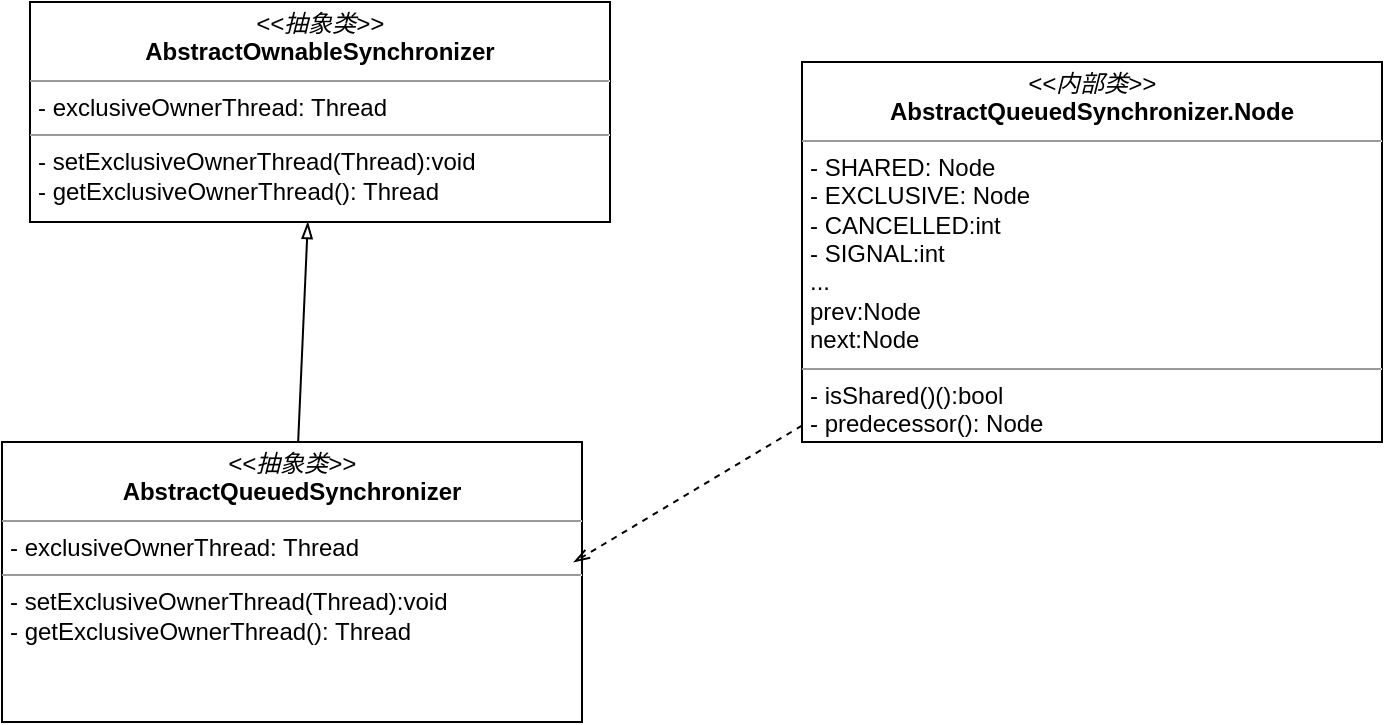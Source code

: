 <mxfile version="13.10.0" type="github">
  <diagram id="MU3LkrHhG0huVPVjn-0f" name="第 1 页">
    <mxGraphModel dx="868" dy="425" grid="1" gridSize="10" guides="1" tooltips="1" connect="1" arrows="1" fold="1" page="1" pageScale="1" pageWidth="827" pageHeight="1169" math="0" shadow="0">
      <root>
        <mxCell id="0" />
        <mxCell id="1" parent="0" />
        <mxCell id="mofK7MyqvyHUf5Rx0eA6-5" value="&lt;p style=&quot;margin: 0px ; margin-top: 4px ; text-align: center&quot;&gt;&lt;i&gt;&amp;lt;&amp;lt;抽象类&amp;gt;&amp;gt;&lt;/i&gt;&lt;br&gt;&lt;b&gt;AbstractOwnableSynchronizer&lt;/b&gt;&lt;br&gt;&lt;/p&gt;&lt;hr size=&quot;1&quot;&gt;&lt;p style=&quot;margin: 0px ; margin-left: 4px&quot;&gt;- exclusiveOwnerThread: Thread&lt;br&gt;&lt;/p&gt;&lt;hr size=&quot;1&quot;&gt;&lt;p style=&quot;margin: 0px ; margin-left: 4px&quot;&gt;- setExclusiveOwnerThread(Thread):void&lt;br&gt;- getExclusiveOwnerThread(): Thread&lt;/p&gt;" style="verticalAlign=top;align=left;overflow=fill;fontSize=12;fontFamily=Helvetica;html=1;" vertex="1" parent="1">
          <mxGeometry x="124" y="40" width="290" height="110" as="geometry" />
        </mxCell>
        <mxCell id="mofK7MyqvyHUf5Rx0eA6-7" style="rounded=0;orthogonalLoop=1;jettySize=auto;html=1;entryX=0.479;entryY=1;entryDx=0;entryDy=0;entryPerimeter=0;endArrow=blockThin;endFill=0;" edge="1" parent="1" source="mofK7MyqvyHUf5Rx0eA6-6" target="mofK7MyqvyHUf5Rx0eA6-5">
          <mxGeometry relative="1" as="geometry" />
        </mxCell>
        <mxCell id="mofK7MyqvyHUf5Rx0eA6-6" value="&lt;p style=&quot;margin: 0px ; margin-top: 4px ; text-align: center&quot;&gt;&lt;i&gt;&amp;lt;&amp;lt;抽象类&amp;gt;&amp;gt;&lt;/i&gt;&lt;br&gt;&lt;b&gt;AbstractQueuedSynchronizer&lt;/b&gt;&lt;br&gt;&lt;/p&gt;&lt;hr size=&quot;1&quot;&gt;&lt;p style=&quot;margin: 0px ; margin-left: 4px&quot;&gt;- exclusiveOwnerThread: Thread&lt;br&gt;&lt;/p&gt;&lt;hr size=&quot;1&quot;&gt;&lt;p style=&quot;margin: 0px ; margin-left: 4px&quot;&gt;- setExclusiveOwnerThread(Thread):void&lt;br&gt;- getExclusiveOwnerThread(): Thread&lt;/p&gt;" style="verticalAlign=top;align=left;overflow=fill;fontSize=12;fontFamily=Helvetica;html=1;" vertex="1" parent="1">
          <mxGeometry x="110" y="260" width="290" height="140" as="geometry" />
        </mxCell>
        <mxCell id="mofK7MyqvyHUf5Rx0eA6-9" style="rounded=0;orthogonalLoop=1;jettySize=auto;html=1;entryX=0.986;entryY=0.429;entryDx=0;entryDy=0;entryPerimeter=0;endArrow=openThin;endFill=0;dashed=1;" edge="1" parent="1" source="mofK7MyqvyHUf5Rx0eA6-8" target="mofK7MyqvyHUf5Rx0eA6-6">
          <mxGeometry relative="1" as="geometry" />
        </mxCell>
        <mxCell id="mofK7MyqvyHUf5Rx0eA6-8" value="&lt;p style=&quot;margin: 0px ; margin-top: 4px ; text-align: center&quot;&gt;&lt;i&gt;&amp;lt;&amp;lt;内部类&amp;gt;&amp;gt;&lt;/i&gt;&lt;br&gt;&lt;b&gt;AbstractQueuedSynchronizer.Node&lt;/b&gt;&lt;br&gt;&lt;/p&gt;&lt;hr size=&quot;1&quot;&gt;&lt;p style=&quot;margin: 0px ; margin-left: 4px&quot;&gt;- SHARED: Node&lt;br&gt;&lt;/p&gt;&lt;p style=&quot;margin: 0px ; margin-left: 4px&quot;&gt;- EXCLUSIVE: Node&lt;br&gt;&lt;/p&gt;&lt;p style=&quot;margin: 0px ; margin-left: 4px&quot;&gt;-&amp;nbsp;CANCELLED:int&lt;/p&gt;&lt;p style=&quot;margin: 0px ; margin-left: 4px&quot;&gt;-&amp;nbsp;SIGNAL:int&lt;/p&gt;&lt;p style=&quot;margin: 0px ; margin-left: 4px&quot;&gt;...&lt;/p&gt;&lt;p style=&quot;margin: 0px ; margin-left: 4px&quot;&gt;prev:Node&lt;br&gt;&lt;/p&gt;&lt;p style=&quot;margin: 0px ; margin-left: 4px&quot;&gt;next:Node&lt;/p&gt;&lt;hr size=&quot;1&quot;&gt;&lt;p style=&quot;margin: 0px ; margin-left: 4px&quot;&gt;- isShared()():bool&lt;br&gt;- predecessor(): Node&lt;/p&gt;" style="verticalAlign=top;align=left;overflow=fill;fontSize=12;fontFamily=Helvetica;html=1;" vertex="1" parent="1">
          <mxGeometry x="510" y="70" width="290" height="190" as="geometry" />
        </mxCell>
      </root>
    </mxGraphModel>
  </diagram>
</mxfile>
